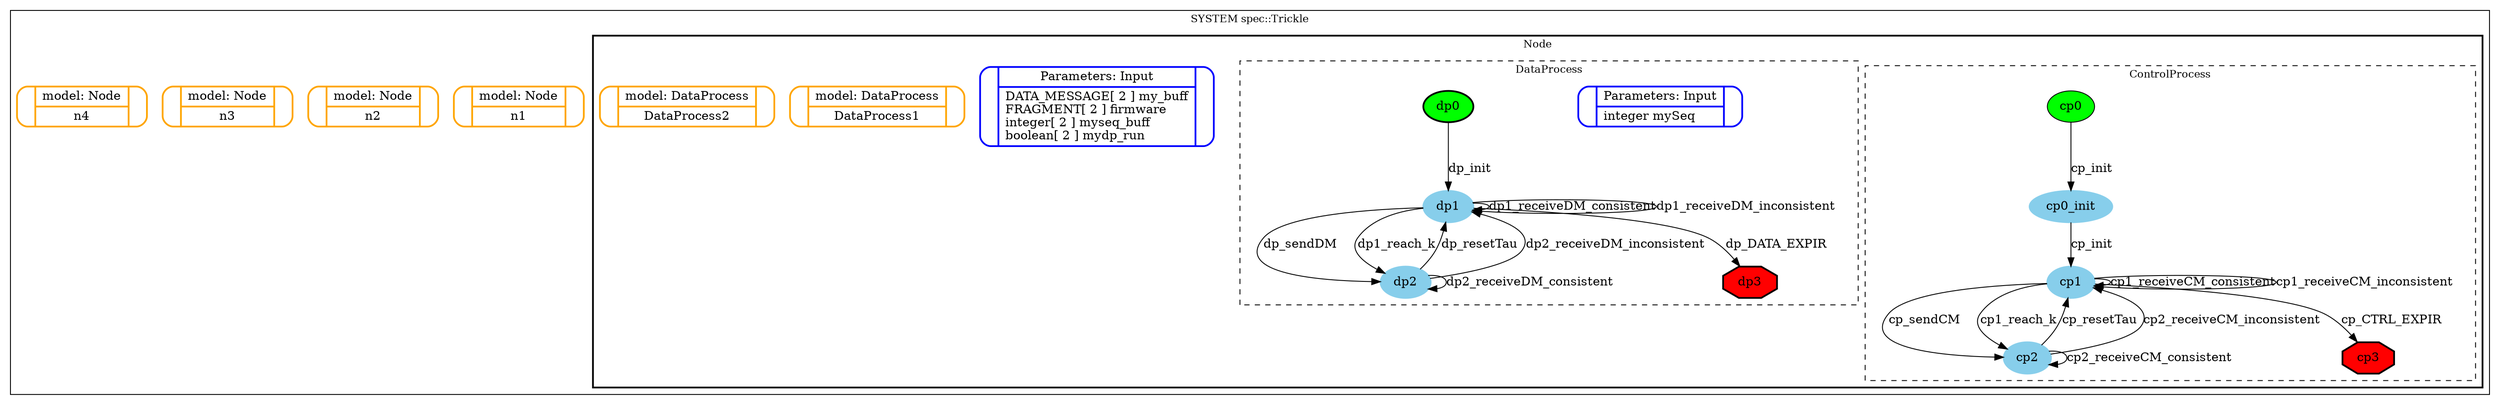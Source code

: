 digraph "Trickle" {
compound = true;
fontsize = 12
 subgraph "cluster_spec::Trickle" {
  label = "SYSTEM spec::Trickle"

  subgraph "cluster_spec::Trickle.Node" {
   label = "Node"
   style=bold;

   "spec::Trickle.Node"
   [
    label = "Node"
    shape=point, style=invisible, color=white
   ];

   "spec::Trickle.Node#parameters"
   [
    label = "|{Parameters: Input|DATA_MESSAGE[ 2 ] my_buff\l
FRAGMENT[ 2 ] firmware\l
integer[ 2 ] myseq_buff\l
boolean[ 2 ] mydp_run\l
}|"
    shape=Mrecord, style=bold, color=blue
   ];

   subgraph "cluster_spec::Trickle.Node.ControlProcess" {
    label = "ControlProcess"
    style=dashed;

    "spec::Trickle.Node.ControlProcess"
    [
     label = "ControlProcess"
     shape=point, style=invisible, color=white
    ];

    "spec::Trickle.Node.ControlProcess.cp0"
    [
     label = "cp0"
     shape=oval, style="filled", fillcolor=green
    ];

    "spec::Trickle.Node.ControlProcess.cp0" -> "spec::Trickle.Node.ControlProcess.cp0_init" [ label = "cp_init" ];

    "spec::Trickle.Node.ControlProcess.cp0_init"
    [
     label = "cp0_init"
     shape=ellipse, style="bold,filled", color=skyblue
    ];

    "spec::Trickle.Node.ControlProcess.cp0_init" -> "spec::Trickle.Node.ControlProcess.cp1" [ label = "cp_init" ];

    "spec::Trickle.Node.ControlProcess.cp1"
    [
     label = "cp1"
     shape=ellipse, style="bold,filled", color=skyblue
    ];

    "spec::Trickle.Node.ControlProcess.cp1" -> "spec::Trickle.Node.ControlProcess.cp2" [ label = "cp_sendCM" ];

    "spec::Trickle.Node.ControlProcess.cp1" -> "spec::Trickle.Node.ControlProcess.cp1" [ label = "cp1_receiveCM_consistent" ];

    "spec::Trickle.Node.ControlProcess.cp1" -> "spec::Trickle.Node.ControlProcess.cp1" [ label = "cp1_receiveCM_inconsistent" ];

    "spec::Trickle.Node.ControlProcess.cp1" -> "spec::Trickle.Node.ControlProcess.cp3" [ label = "cp_CTRL_EXPIR" ];

    "spec::Trickle.Node.ControlProcess.cp1" -> "spec::Trickle.Node.ControlProcess.cp2" [ label = "cp1_reach_k" ];

    "spec::Trickle.Node.ControlProcess.cp2"
    [
     label = "cp2"
     shape=ellipse, style="bold,filled", color=skyblue
    ];

    "spec::Trickle.Node.ControlProcess.cp2" -> "spec::Trickle.Node.ControlProcess.cp1" [ label = "cp_resetTau" ];

    "spec::Trickle.Node.ControlProcess.cp2" -> "spec::Trickle.Node.ControlProcess.cp2" [ label = "cp2_receiveCM_consistent" ];

    "spec::Trickle.Node.ControlProcess.cp2" -> "spec::Trickle.Node.ControlProcess.cp1" [ label = "cp2_receiveCM_inconsistent" ];

    "spec::Trickle.Node.ControlProcess.cp3"
    [
     label = "cp3"
     shape=octagon, style="bold,filled", fillcolor=red
    ];
   }

   subgraph "cluster_spec::Trickle.Node.DataProcess" {
    label = "DataProcess"
    style=dashed;

    "spec::Trickle.Node.DataProcess"
    [
     label = "DataProcess"
     shape=point, style=invisible, color=white
    ];

    "spec::Trickle.Node.DataProcess#parameters"
    [
     label = "|{Parameters: Input|integer mySeq\l
}|"
     shape=Mrecord, style=bold, color=blue
    ];

    "spec::Trickle.Node.DataProcess.dp0"
    [
     label = "dp0"
     shape=ellipse, style="bold,filled", fillcolor=green
    ];

    "spec::Trickle.Node.DataProcess.dp0" -> "spec::Trickle.Node.DataProcess.dp1" [ label = "dp_init" ];

    "spec::Trickle.Node.DataProcess.dp1"
    [
     label = "dp1"
     shape=ellipse, style="bold,filled", color=skyblue
    ];

    "spec::Trickle.Node.DataProcess.dp1" -> "spec::Trickle.Node.DataProcess.dp2" [ label = "dp_sendDM" ];

    "spec::Trickle.Node.DataProcess.dp1" -> "spec::Trickle.Node.DataProcess.dp1" [ label = "dp1_receiveDM_consistent" ];

    "spec::Trickle.Node.DataProcess.dp1" -> "spec::Trickle.Node.DataProcess.dp1" [ label = "dp1_receiveDM_inconsistent" ];

    "spec::Trickle.Node.DataProcess.dp1" -> "spec::Trickle.Node.DataProcess.dp3" [ label = "dp_DATA_EXPIR" ];

    "spec::Trickle.Node.DataProcess.dp1" -> "spec::Trickle.Node.DataProcess.dp2" [ label = "dp1_reach_k" ];

    "spec::Trickle.Node.DataProcess.dp2"
    [
     label = "dp2"
     shape=ellipse, style="bold,filled", color=skyblue
    ];

    "spec::Trickle.Node.DataProcess.dp2" -> "spec::Trickle.Node.DataProcess.dp1" [ label = "dp_resetTau" ];

    "spec::Trickle.Node.DataProcess.dp2" -> "spec::Trickle.Node.DataProcess.dp2" [ label = "dp2_receiveDM_consistent" ];

    "spec::Trickle.Node.DataProcess.dp2" -> "spec::Trickle.Node.DataProcess.dp1" [ label = "dp2_receiveDM_inconsistent" ];

    "spec::Trickle.Node.DataProcess.dp3"
    [
     label = "dp3"
     shape=octagon, style="bold,filled", fillcolor=red
    ];
   }

   "spec::Trickle.Node.DataProcess1"
   [
    label = "|{model: DataProcess|DataProcess1}|"
    shape=Mrecord, style=bold, color=orange
   ];

   "spec::Trickle.Node.DataProcess2"
   [
    label = "|{model: DataProcess|DataProcess2}|"
    shape=Mrecord, style=bold, color=orange
   ];
  }

  "spec::Trickle.n1"
  [
   label = "|{model: Node|n1}|"
   shape=Mrecord, style=bold, color=orange
  ];

  "spec::Trickle.n2"
  [
   label = "|{model: Node|n2}|"
   shape=Mrecord, style=bold, color=orange
  ];

  "spec::Trickle.n3"
  [
   label = "|{model: Node|n3}|"
   shape=Mrecord, style=bold, color=orange
  ];

  "spec::Trickle.n4"
  [
   label = "|{model: Node|n4}|"
   shape=Mrecord, style=bold, color=orange
  ];
 }
}

